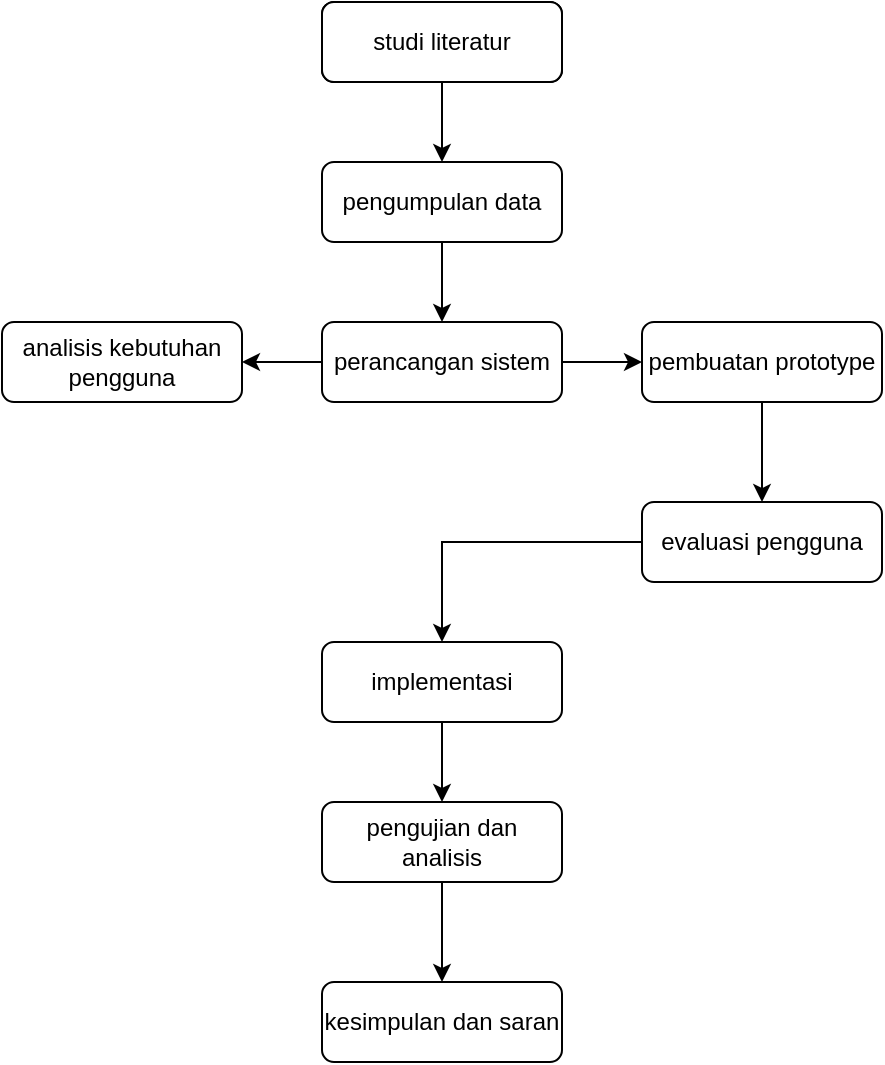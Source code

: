 <mxfile version="21.7.1" type="github">
  <diagram id="C5RBs43oDa-KdzZeNtuy" name="Page-1">
    <mxGraphModel dx="1257" dy="637" grid="1" gridSize="10" guides="1" tooltips="1" connect="1" arrows="1" fold="1" page="1" pageScale="1" pageWidth="827" pageHeight="1169" math="0" shadow="0">
      <root>
        <mxCell id="WIyWlLk6GJQsqaUBKTNV-0" />
        <mxCell id="WIyWlLk6GJQsqaUBKTNV-1" parent="WIyWlLk6GJQsqaUBKTNV-0" />
        <mxCell id="a04sC6twnt1c6vh27Ohv-25" value="Lamp doesn&#39;t work" style="rounded=1;whiteSpace=wrap;html=1;fontSize=12;glass=0;strokeWidth=1;shadow=0;" vertex="1" parent="WIyWlLk6GJQsqaUBKTNV-1">
          <mxGeometry x="339" y="80" width="120" height="40" as="geometry" />
        </mxCell>
        <mxCell id="a04sC6twnt1c6vh27Ohv-26" value="kesimpulan dan saran" style="rounded=1;whiteSpace=wrap;html=1;fontSize=12;glass=0;strokeWidth=1;shadow=0;" vertex="1" parent="WIyWlLk6GJQsqaUBKTNV-1">
          <mxGeometry x="339" y="570" width="120" height="40" as="geometry" />
        </mxCell>
        <mxCell id="a04sC6twnt1c6vh27Ohv-27" value="" style="edgeStyle=orthogonalEdgeStyle;rounded=0;orthogonalLoop=1;jettySize=auto;html=1;" edge="1" parent="WIyWlLk6GJQsqaUBKTNV-1" source="a04sC6twnt1c6vh27Ohv-28" target="a04sC6twnt1c6vh27Ohv-26">
          <mxGeometry relative="1" as="geometry" />
        </mxCell>
        <mxCell id="a04sC6twnt1c6vh27Ohv-28" value="pengujian dan analisis" style="rounded=1;whiteSpace=wrap;html=1;fontSize=12;glass=0;strokeWidth=1;shadow=0;" vertex="1" parent="WIyWlLk6GJQsqaUBKTNV-1">
          <mxGeometry x="339" y="480" width="120" height="40" as="geometry" />
        </mxCell>
        <mxCell id="a04sC6twnt1c6vh27Ohv-29" value="" style="edgeStyle=orthogonalEdgeStyle;rounded=0;orthogonalLoop=1;jettySize=auto;html=1;" edge="1" parent="WIyWlLk6GJQsqaUBKTNV-1" source="a04sC6twnt1c6vh27Ohv-30" target="a04sC6twnt1c6vh27Ohv-34">
          <mxGeometry relative="1" as="geometry" />
        </mxCell>
        <mxCell id="a04sC6twnt1c6vh27Ohv-30" value="studi literatur" style="rounded=1;whiteSpace=wrap;html=1;fontSize=12;glass=0;strokeWidth=1;shadow=0;" vertex="1" parent="WIyWlLk6GJQsqaUBKTNV-1">
          <mxGeometry x="339" y="80" width="120" height="40" as="geometry" />
        </mxCell>
        <mxCell id="a04sC6twnt1c6vh27Ohv-31" style="edgeStyle=orthogonalEdgeStyle;rounded=0;orthogonalLoop=1;jettySize=auto;html=1;entryX=0.5;entryY=0;entryDx=0;entryDy=0;" edge="1" parent="WIyWlLk6GJQsqaUBKTNV-1" source="a04sC6twnt1c6vh27Ohv-32" target="a04sC6twnt1c6vh27Ohv-42">
          <mxGeometry relative="1" as="geometry" />
        </mxCell>
        <mxCell id="a04sC6twnt1c6vh27Ohv-32" value="evaluasi pengguna" style="rounded=1;whiteSpace=wrap;html=1;fontSize=12;glass=0;strokeWidth=1;shadow=0;" vertex="1" parent="WIyWlLk6GJQsqaUBKTNV-1">
          <mxGeometry x="499" y="330" width="120" height="40" as="geometry" />
        </mxCell>
        <mxCell id="a04sC6twnt1c6vh27Ohv-33" value="" style="edgeStyle=orthogonalEdgeStyle;rounded=0;orthogonalLoop=1;jettySize=auto;html=1;" edge="1" parent="WIyWlLk6GJQsqaUBKTNV-1" source="a04sC6twnt1c6vh27Ohv-34" target="a04sC6twnt1c6vh27Ohv-39">
          <mxGeometry relative="1" as="geometry" />
        </mxCell>
        <mxCell id="a04sC6twnt1c6vh27Ohv-34" value="pengumpulan data" style="rounded=1;whiteSpace=wrap;html=1;fontSize=12;glass=0;strokeWidth=1;shadow=0;" vertex="1" parent="WIyWlLk6GJQsqaUBKTNV-1">
          <mxGeometry x="339" y="160" width="120" height="40" as="geometry" />
        </mxCell>
        <mxCell id="a04sC6twnt1c6vh27Ohv-35" value="" style="edgeStyle=orthogonalEdgeStyle;rounded=0;orthogonalLoop=1;jettySize=auto;html=1;" edge="1" parent="WIyWlLk6GJQsqaUBKTNV-1" source="a04sC6twnt1c6vh27Ohv-36" target="a04sC6twnt1c6vh27Ohv-32">
          <mxGeometry relative="1" as="geometry" />
        </mxCell>
        <mxCell id="a04sC6twnt1c6vh27Ohv-36" value="pembuatan prototype" style="rounded=1;whiteSpace=wrap;html=1;fontSize=12;glass=0;strokeWidth=1;shadow=0;" vertex="1" parent="WIyWlLk6GJQsqaUBKTNV-1">
          <mxGeometry x="499" y="240" width="120" height="40" as="geometry" />
        </mxCell>
        <mxCell id="a04sC6twnt1c6vh27Ohv-37" value="" style="edgeStyle=orthogonalEdgeStyle;rounded=0;orthogonalLoop=1;jettySize=auto;html=1;" edge="1" parent="WIyWlLk6GJQsqaUBKTNV-1" source="a04sC6twnt1c6vh27Ohv-39" target="a04sC6twnt1c6vh27Ohv-40">
          <mxGeometry relative="1" as="geometry" />
        </mxCell>
        <mxCell id="a04sC6twnt1c6vh27Ohv-38" value="" style="edgeStyle=orthogonalEdgeStyle;rounded=0;orthogonalLoop=1;jettySize=auto;html=1;" edge="1" parent="WIyWlLk6GJQsqaUBKTNV-1" source="a04sC6twnt1c6vh27Ohv-39" target="a04sC6twnt1c6vh27Ohv-36">
          <mxGeometry relative="1" as="geometry" />
        </mxCell>
        <mxCell id="a04sC6twnt1c6vh27Ohv-39" value="perancangan sistem" style="rounded=1;whiteSpace=wrap;html=1;fontSize=12;glass=0;strokeWidth=1;shadow=0;" vertex="1" parent="WIyWlLk6GJQsqaUBKTNV-1">
          <mxGeometry x="339" y="240" width="120" height="40" as="geometry" />
        </mxCell>
        <mxCell id="a04sC6twnt1c6vh27Ohv-40" value="analisis kebutuhan pengguna" style="rounded=1;whiteSpace=wrap;html=1;fontSize=12;glass=0;strokeWidth=1;shadow=0;" vertex="1" parent="WIyWlLk6GJQsqaUBKTNV-1">
          <mxGeometry x="179" y="240" width="120" height="40" as="geometry" />
        </mxCell>
        <mxCell id="a04sC6twnt1c6vh27Ohv-41" value="" style="edgeStyle=orthogonalEdgeStyle;rounded=0;orthogonalLoop=1;jettySize=auto;html=1;" edge="1" parent="WIyWlLk6GJQsqaUBKTNV-1" source="a04sC6twnt1c6vh27Ohv-42" target="a04sC6twnt1c6vh27Ohv-28">
          <mxGeometry relative="1" as="geometry" />
        </mxCell>
        <mxCell id="a04sC6twnt1c6vh27Ohv-42" value="implementasi" style="rounded=1;whiteSpace=wrap;html=1;fontSize=12;glass=0;strokeWidth=1;shadow=0;" vertex="1" parent="WIyWlLk6GJQsqaUBKTNV-1">
          <mxGeometry x="339" y="400" width="120" height="40" as="geometry" />
        </mxCell>
      </root>
    </mxGraphModel>
  </diagram>
</mxfile>
